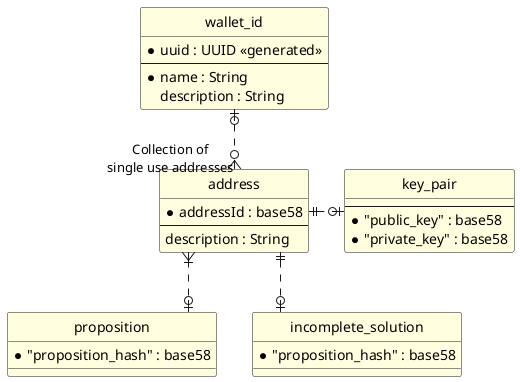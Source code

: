 @startuml

' hide the spot
hide circle

' avoid problems with angled crows feet
skinparam linetype ortho

entity wallet_id #lightyellow {
  *uuid : UUID <<generated>>
  --
  *name : String
  description : String
}

entity "address" as addr #lightyellow {
  *addressId : base58
  --
  description : String
}

entity "proposition" as prop #lightyellow {
  *"proposition_hash" : base58
}

entity "incomplete_solution" as insol #lightyellow {
  *"proposition_hash" : base58
}

entity "key_pair" as kp #lightyellow {
  --
  *"public_key" : base58
  *"private_key" : base58
}

wallet_id |o..o{ addr : "Collection of\nsingle use addresses\n"
addr }|..o| prop
addr ||..o| insol
addr ||.o| kp
@enduml
